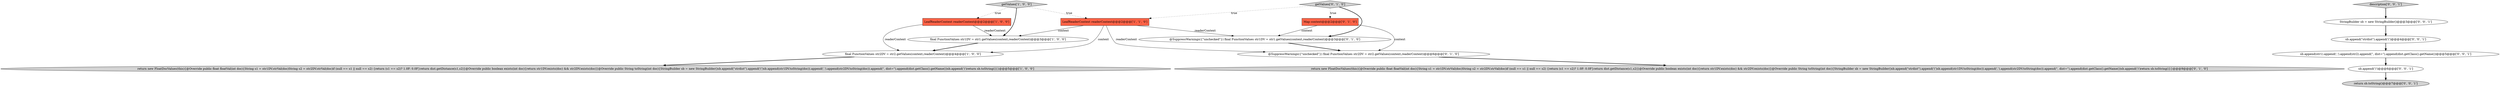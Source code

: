 digraph {
2 [style = filled, label = "getValues['1', '0', '0']", fillcolor = lightgray, shape = diamond image = "AAA0AAABBB1BBB"];
14 [style = filled, label = "return sb.toString()@@@7@@@['0', '0', '1']", fillcolor = lightgray, shape = ellipse image = "AAA0AAABBB3BBB"];
6 [style = filled, label = "Map context@@@2@@@['0', '1', '0']", fillcolor = tomato, shape = box image = "AAA0AAABBB2BBB"];
7 [style = filled, label = "@SuppressWarnings({\"unchecked\"}) final FunctionValues str1DV = str1.getValues(context,readerContext)@@@3@@@['0', '1', '0']", fillcolor = white, shape = ellipse image = "AAA0AAABBB2BBB"];
1 [style = filled, label = "LeafReaderContext readerContext@@@2@@@['1', '0', '0']", fillcolor = tomato, shape = box image = "AAA0AAABBB1BBB"];
12 [style = filled, label = "sb.append(\"strdist\").append('(')@@@4@@@['0', '0', '1']", fillcolor = white, shape = ellipse image = "AAA0AAABBB3BBB"];
13 [style = filled, label = "sb.append(str1).append(',').append(str2).append(\", dist=\").append(dist.getClass().getName())@@@5@@@['0', '0', '1']", fillcolor = white, shape = ellipse image = "AAA0AAABBB3BBB"];
0 [style = filled, label = "final FunctionValues str1DV = str1.getValues(context,readerContext)@@@3@@@['1', '0', '0']", fillcolor = white, shape = ellipse image = "AAA0AAABBB1BBB"];
15 [style = filled, label = "description['0', '0', '1']", fillcolor = lightgray, shape = diamond image = "AAA0AAABBB3BBB"];
9 [style = filled, label = "getValues['0', '1', '0']", fillcolor = lightgray, shape = diamond image = "AAA0AAABBB2BBB"];
3 [style = filled, label = "LeafReaderContext readerContext@@@2@@@['1', '1', '0']", fillcolor = tomato, shape = box image = "AAA0AAABBB1BBB"];
10 [style = filled, label = "return new FloatDocValues(this){@Override public float floatVal(int doc){String s1 = str1DV.strVal(doc)String s2 = str2DV.strVal(doc)if (null == s1 || null == s2) {return (s1 == s2)? 1.0F: 0.0F}return dist.getDistance(s1,s2)}@Override public boolean exists(int doc){return str1DV.exists(doc) && str2DV.exists(doc)}@Override public String toString(int doc){StringBuilder sb = new StringBuilder()sb.append(\"strdist\").append('(')sb.append(str1DV.toString(doc)).append(',').append(str2DV.toString(doc)).append(\", dist=\").append(dist.getClass().getName())sb.append(')')return sb.toString()}}@@@9@@@['0', '1', '0']", fillcolor = lightgray, shape = ellipse image = "AAA0AAABBB2BBB"];
16 [style = filled, label = "StringBuilder sb = new StringBuilder()@@@3@@@['0', '0', '1']", fillcolor = white, shape = ellipse image = "AAA0AAABBB3BBB"];
5 [style = filled, label = "return new FloatDocValues(this){@Override public float floatVal(int doc){String s1 = str1DV.strVal(doc)String s2 = str2DV.strVal(doc)if (null == s1 || null == s2) {return (s1 == s2)? 1.0F: 0.0F}return dist.getDistance(s1,s2)}@Override public boolean exists(int doc){return str1DV.exists(doc) && str2DV.exists(doc)}@Override public String toString(int doc){StringBuilder sb = new StringBuilder()sb.append(\"strdist\").append('(')sb.append(str1DV.toString(doc)).append(',').append(str2DV.toString(doc)).append(\", dist=\").append(dist.getClass().getName())sb.append(')')return sb.toString()}}@@@5@@@['1', '0', '0']", fillcolor = lightgray, shape = ellipse image = "AAA0AAABBB1BBB"];
11 [style = filled, label = "sb.append(')')@@@6@@@['0', '0', '1']", fillcolor = white, shape = ellipse image = "AAA0AAABBB3BBB"];
4 [style = filled, label = "final FunctionValues str2DV = str2.getValues(context,readerContext)@@@4@@@['1', '0', '0']", fillcolor = white, shape = ellipse image = "AAA0AAABBB1BBB"];
8 [style = filled, label = "@SuppressWarnings({\"unchecked\"}) final FunctionValues str2DV = str2.getValues(context,readerContext)@@@6@@@['0', '1', '0']", fillcolor = white, shape = ellipse image = "AAA1AAABBB2BBB"];
2->3 [style = dotted, label="true"];
7->8 [style = bold, label=""];
0->4 [style = bold, label=""];
3->4 [style = solid, label="context"];
4->5 [style = bold, label=""];
3->7 [style = solid, label="readerContext"];
11->14 [style = bold, label=""];
9->6 [style = dotted, label="true"];
12->13 [style = bold, label=""];
3->0 [style = solid, label="context"];
1->0 [style = solid, label="readerContext"];
16->12 [style = bold, label=""];
2->1 [style = dotted, label="true"];
13->11 [style = bold, label=""];
15->16 [style = bold, label=""];
3->8 [style = solid, label="readerContext"];
1->4 [style = solid, label="readerContext"];
6->8 [style = solid, label="context"];
9->3 [style = dotted, label="true"];
2->0 [style = bold, label=""];
6->7 [style = solid, label="context"];
8->10 [style = bold, label=""];
9->7 [style = bold, label=""];
}
